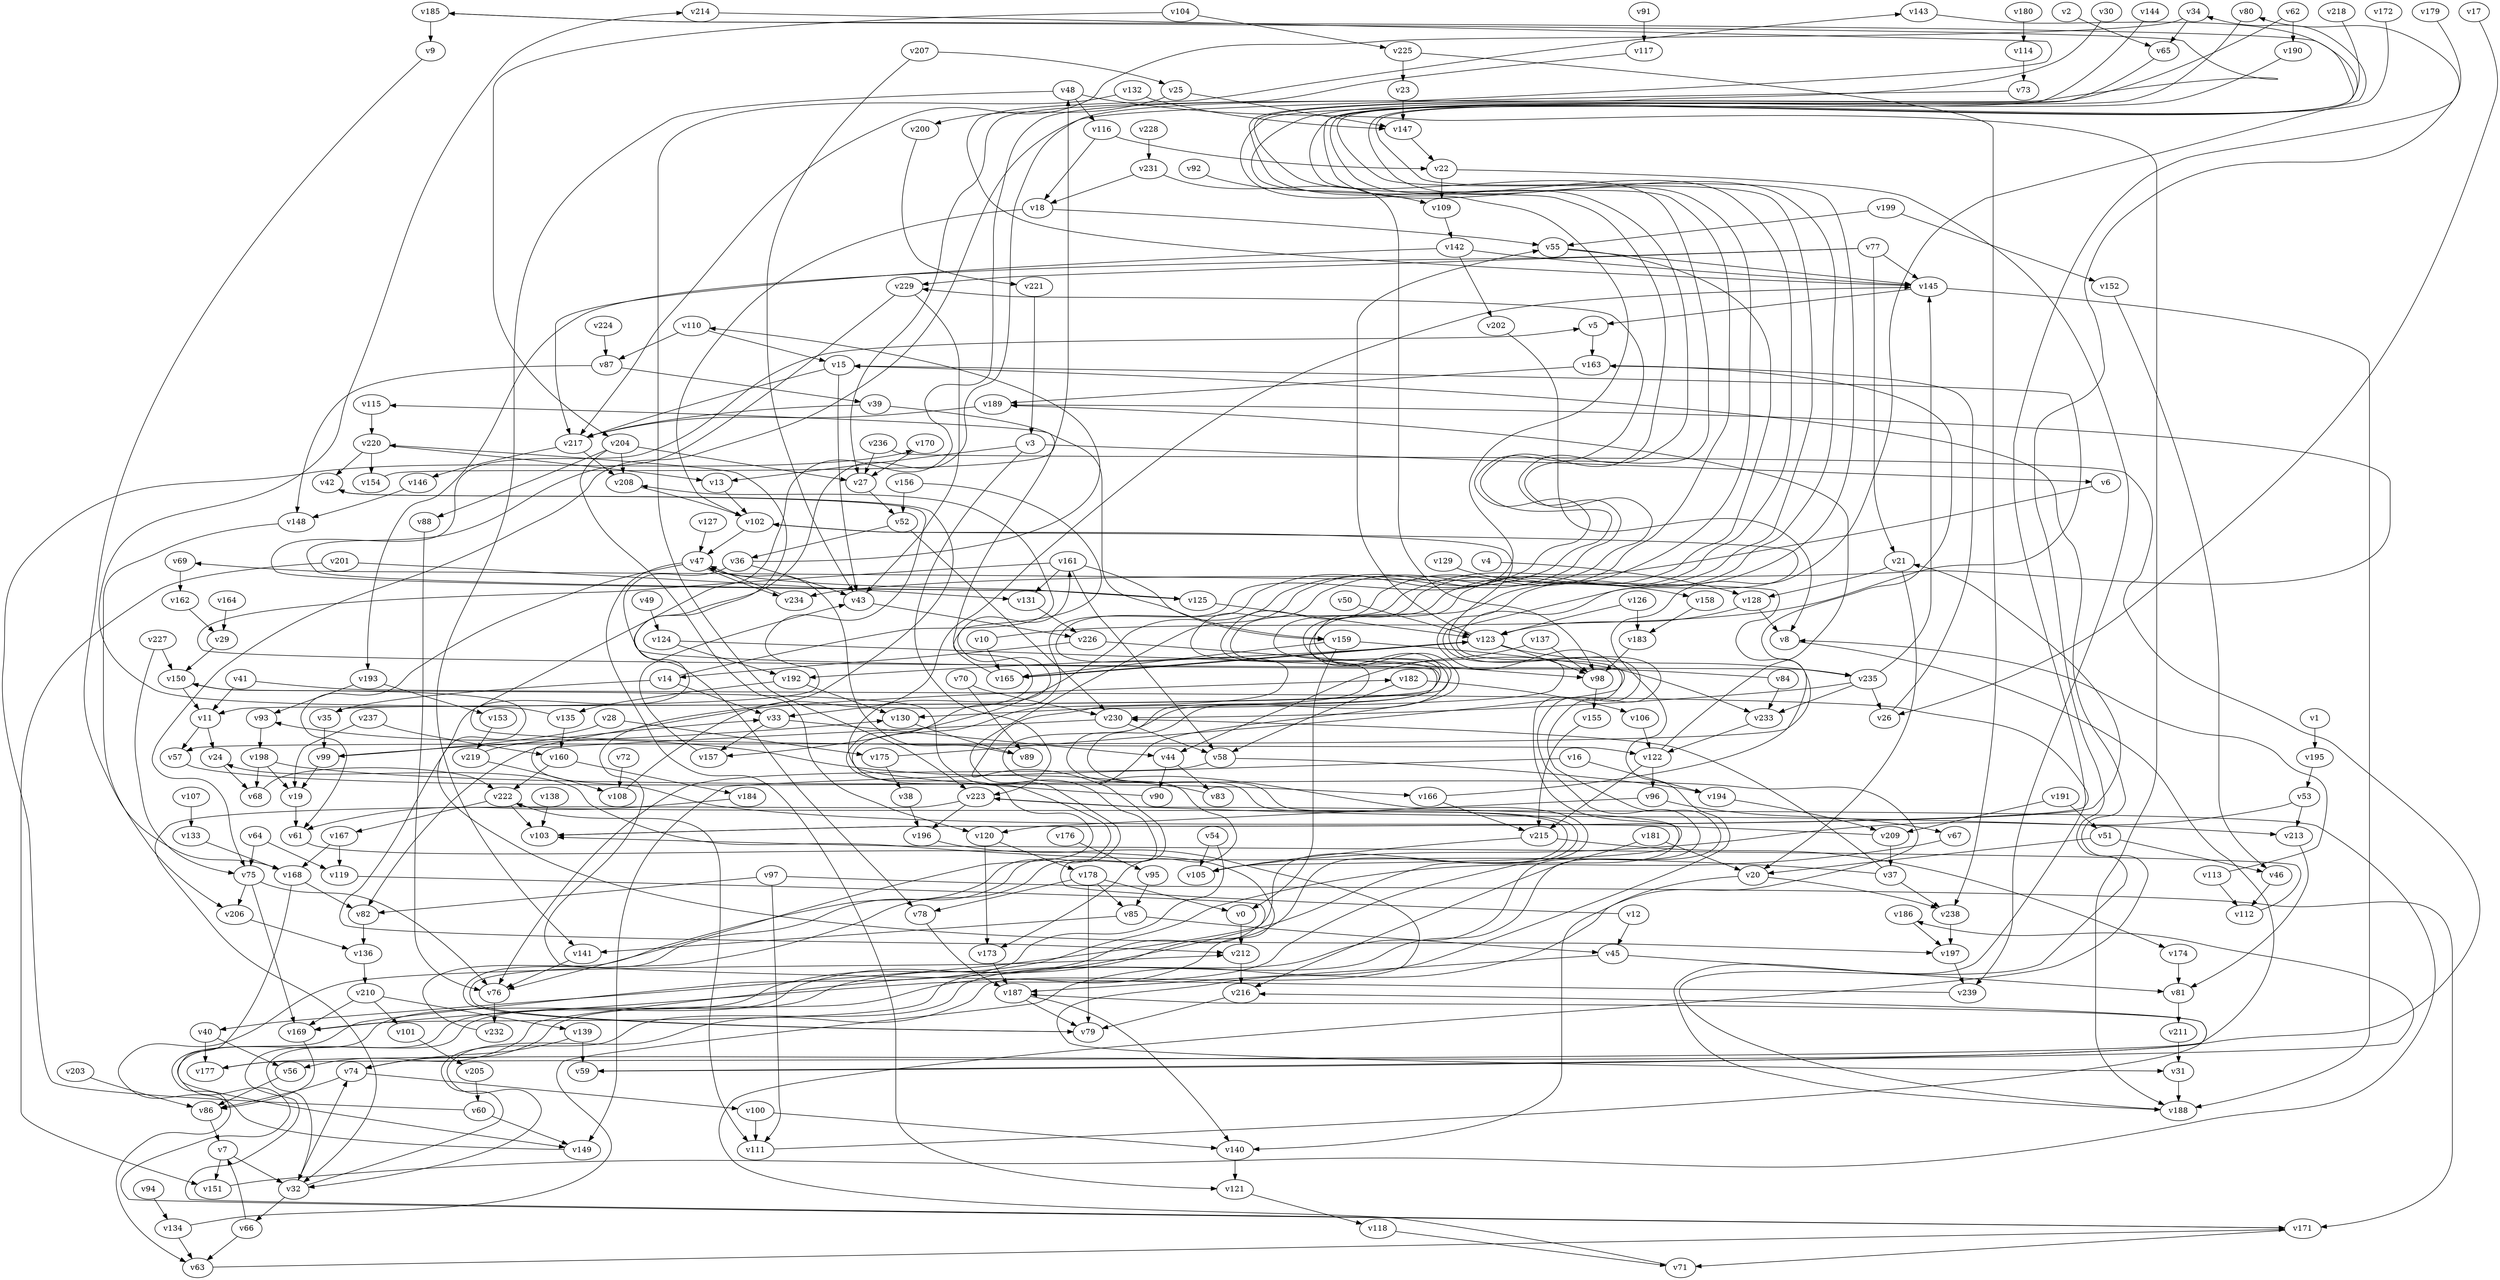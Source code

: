 // Benchmark game 346 - 240 vertices
// time_bound: 16
// targets: v202
digraph G {
    v0 [name="v0", player=1];
    v1 [name="v1", player=1];
    v2 [name="v2", player=1];
    v3 [name="v3", player=1];
    v4 [name="v4", player=1];
    v5 [name="v5", player=1];
    v6 [name="v6", player=0];
    v7 [name="v7", player=1];
    v8 [name="v8", player=1];
    v9 [name="v9", player=0];
    v10 [name="v10", player=1];
    v11 [name="v11", player=0];
    v12 [name="v12", player=0];
    v13 [name="v13", player=1];
    v14 [name="v14", player=0];
    v15 [name="v15", player=0];
    v16 [name="v16", player=0];
    v17 [name="v17", player=1];
    v18 [name="v18", player=0];
    v19 [name="v19", player=0];
    v20 [name="v20", player=0];
    v21 [name="v21", player=1];
    v22 [name="v22", player=1];
    v23 [name="v23", player=0];
    v24 [name="v24", player=1];
    v25 [name="v25", player=0];
    v26 [name="v26", player=0];
    v27 [name="v27", player=0];
    v28 [name="v28", player=1];
    v29 [name="v29", player=1];
    v30 [name="v30", player=0];
    v31 [name="v31", player=0];
    v32 [name="v32", player=0];
    v33 [name="v33", player=0];
    v34 [name="v34", player=0];
    v35 [name="v35", player=0];
    v36 [name="v36", player=1];
    v37 [name="v37", player=0];
    v38 [name="v38", player=0];
    v39 [name="v39", player=0];
    v40 [name="v40", player=0];
    v41 [name="v41", player=0];
    v42 [name="v42", player=0];
    v43 [name="v43", player=0];
    v44 [name="v44", player=1];
    v45 [name="v45", player=1];
    v46 [name="v46", player=1];
    v47 [name="v47", player=1];
    v48 [name="v48", player=1];
    v49 [name="v49", player=1];
    v50 [name="v50", player=1];
    v51 [name="v51", player=0];
    v52 [name="v52", player=1];
    v53 [name="v53", player=0];
    v54 [name="v54", player=1];
    v55 [name="v55", player=1];
    v56 [name="v56", player=0];
    v57 [name="v57", player=0];
    v58 [name="v58", player=0];
    v59 [name="v59", player=1];
    v60 [name="v60", player=0];
    v61 [name="v61", player=0];
    v62 [name="v62", player=1];
    v63 [name="v63", player=0];
    v64 [name="v64", player=1];
    v65 [name="v65", player=0];
    v66 [name="v66", player=1];
    v67 [name="v67", player=1];
    v68 [name="v68", player=1];
    v69 [name="v69", player=1];
    v70 [name="v70", player=1];
    v71 [name="v71", player=0];
    v72 [name="v72", player=1];
    v73 [name="v73", player=1];
    v74 [name="v74", player=0];
    v75 [name="v75", player=1];
    v76 [name="v76", player=0];
    v77 [name="v77", player=0];
    v78 [name="v78", player=1];
    v79 [name="v79", player=0];
    v80 [name="v80", player=1];
    v81 [name="v81", player=1];
    v82 [name="v82", player=0];
    v83 [name="v83", player=0];
    v84 [name="v84", player=1];
    v85 [name="v85", player=0];
    v86 [name="v86", player=1];
    v87 [name="v87", player=1];
    v88 [name="v88", player=1];
    v89 [name="v89", player=1];
    v90 [name="v90", player=0];
    v91 [name="v91", player=1];
    v92 [name="v92", player=1];
    v93 [name="v93", player=0];
    v94 [name="v94", player=1];
    v95 [name="v95", player=0];
    v96 [name="v96", player=1];
    v97 [name="v97", player=0];
    v98 [name="v98", player=1];
    v99 [name="v99", player=1];
    v100 [name="v100", player=1];
    v101 [name="v101", player=0];
    v102 [name="v102", player=0];
    v103 [name="v103", player=0];
    v104 [name="v104", player=0];
    v105 [name="v105", player=1];
    v106 [name="v106", player=1];
    v107 [name="v107", player=0];
    v108 [name="v108", player=1];
    v109 [name="v109", player=0];
    v110 [name="v110", player=1];
    v111 [name="v111", player=1];
    v112 [name="v112", player=1];
    v113 [name="v113", player=0];
    v114 [name="v114", player=0];
    v115 [name="v115", player=1];
    v116 [name="v116", player=0];
    v117 [name="v117", player=1];
    v118 [name="v118", player=0];
    v119 [name="v119", player=1];
    v120 [name="v120", player=0];
    v121 [name="v121", player=0];
    v122 [name="v122", player=0];
    v123 [name="v123", player=0];
    v124 [name="v124", player=0];
    v125 [name="v125", player=0];
    v126 [name="v126", player=1];
    v127 [name="v127", player=1];
    v128 [name="v128", player=1];
    v129 [name="v129", player=0];
    v130 [name="v130", player=1];
    v131 [name="v131", player=0];
    v132 [name="v132", player=0];
    v133 [name="v133", player=1];
    v134 [name="v134", player=0];
    v135 [name="v135", player=1];
    v136 [name="v136", player=0];
    v137 [name="v137", player=1];
    v138 [name="v138", player=1];
    v139 [name="v139", player=0];
    v140 [name="v140", player=1];
    v141 [name="v141", player=1];
    v142 [name="v142", player=1];
    v143 [name="v143", player=1];
    v144 [name="v144", player=0];
    v145 [name="v145", player=0];
    v146 [name="v146", player=0];
    v147 [name="v147", player=0];
    v148 [name="v148", player=0];
    v149 [name="v149", player=1];
    v150 [name="v150", player=1];
    v151 [name="v151", player=1];
    v152 [name="v152", player=0];
    v153 [name="v153", player=1];
    v154 [name="v154", player=0];
    v155 [name="v155", player=0];
    v156 [name="v156", player=1];
    v157 [name="v157", player=0];
    v158 [name="v158", player=1];
    v159 [name="v159", player=1];
    v160 [name="v160", player=1];
    v161 [name="v161", player=0];
    v162 [name="v162", player=0];
    v163 [name="v163", player=1];
    v164 [name="v164", player=1];
    v165 [name="v165", player=0];
    v166 [name="v166", player=0];
    v167 [name="v167", player=0];
    v168 [name="v168", player=1];
    v169 [name="v169", player=1];
    v170 [name="v170", player=1];
    v171 [name="v171", player=0];
    v172 [name="v172", player=0];
    v173 [name="v173", player=0];
    v174 [name="v174", player=1];
    v175 [name="v175", player=0];
    v176 [name="v176", player=1];
    v177 [name="v177", player=1];
    v178 [name="v178", player=1];
    v179 [name="v179", player=0];
    v180 [name="v180", player=0];
    v181 [name="v181", player=0];
    v182 [name="v182", player=1];
    v183 [name="v183", player=0];
    v184 [name="v184", player=1];
    v185 [name="v185", player=0];
    v186 [name="v186", player=0];
    v187 [name="v187", player=1];
    v188 [name="v188", player=1];
    v189 [name="v189", player=0];
    v190 [name="v190", player=1];
    v191 [name="v191", player=0];
    v192 [name="v192", player=1];
    v193 [name="v193", player=0];
    v194 [name="v194", player=0];
    v195 [name="v195", player=0];
    v196 [name="v196", player=0];
    v197 [name="v197", player=1];
    v198 [name="v198", player=1];
    v199 [name="v199", player=0];
    v200 [name="v200", player=0];
    v201 [name="v201", player=0];
    v202 [name="v202", player=0, target=1];
    v203 [name="v203", player=0];
    v204 [name="v204", player=1];
    v205 [name="v205", player=1];
    v206 [name="v206", player=0];
    v207 [name="v207", player=1];
    v208 [name="v208", player=1];
    v209 [name="v209", player=1];
    v210 [name="v210", player=1];
    v211 [name="v211", player=1];
    v212 [name="v212", player=1];
    v213 [name="v213", player=1];
    v214 [name="v214", player=1];
    v215 [name="v215", player=0];
    v216 [name="v216", player=1];
    v217 [name="v217", player=0];
    v218 [name="v218", player=1];
    v219 [name="v219", player=1];
    v220 [name="v220", player=0];
    v221 [name="v221", player=1];
    v222 [name="v222", player=1];
    v223 [name="v223", player=0];
    v224 [name="v224", player=0];
    v225 [name="v225", player=0];
    v226 [name="v226", player=1];
    v227 [name="v227", player=0];
    v228 [name="v228", player=0];
    v229 [name="v229", player=0];
    v230 [name="v230", player=1];
    v231 [name="v231", player=1];
    v232 [name="v232", player=1];
    v233 [name="v233", player=1];
    v234 [name="v234", player=0];
    v235 [name="v235", player=0];
    v236 [name="v236", player=1];
    v237 [name="v237", player=1];
    v238 [name="v238", player=0];
    v239 [name="v239", player=1];

    v0 -> v212;
    v1 -> v195;
    v2 -> v65;
    v3 -> v223;
    v4 -> v128;
    v5 -> v163;
    v6 -> v32 [constraint="t < 8"];
    v7 -> v32;
    v8 -> v59 [constraint="t < 6"];
    v9 -> v168 [constraint="t < 11"];
    v10 -> v15 [constraint="t mod 3 == 1"];
    v11 -> v57;
    v12 -> v185 [constraint="t < 6"];
    v13 -> v102;
    v14 -> v208 [constraint="t < 13"];
    v15 -> v217 [constraint="t >= 2"];
    v16 -> v149;
    v17 -> v26 [constraint="t mod 3 == 0"];
    v18 -> v55;
    v19 -> v61;
    v20 -> v238;
    v21 -> v128;
    v22 -> v239;
    v23 -> v147;
    v24 -> v68;
    v25 -> v147;
    v26 -> v163;
    v27 -> v52;
    v28 -> v175;
    v29 -> v150;
    v30 -> v212 [constraint="t < 10"];
    v31 -> v188;
    v32 -> v102 [constraint="t mod 4 == 0"];
    v33 -> v44;
    v34 -> v217 [constraint="t mod 5 == 0"];
    v35 -> v99;
    v36 -> v110 [constraint="t >= 2"];
    v37 -> v24 [constraint="t mod 3 == 2"];
    v38 -> v196;
    v39 -> v159;
    v40 -> v177;
    v41 -> v103 [constraint="t < 13"];
    v42 -> v11 [constraint="t mod 5 == 2"];
    v43 -> v226;
    v44 -> v90;
    v45 -> v187;
    v46 -> v112;
    v47 -> v61;
    v48 -> v141;
    v49 -> v124;
    v50 -> v123;
    v51 -> v46;
    v52 -> v36;
    v53 -> v105 [constraint="t < 14"];
    v54 -> v63 [constraint="t >= 2"];
    v55 -> v35 [constraint="t < 8"];
    v56 -> v86;
    v57 -> v31 [constraint="t >= 2"];
    v58 -> v194;
    v59 -> v186 [constraint="t mod 4 == 0"];
    v60 -> v170 [constraint="t >= 1"];
    v61 -> v74 [constraint="t mod 4 == 2"];
    v62 -> v79 [constraint="t >= 2"];
    v63 -> v171 [constraint="t < 10"];
    v64 -> v119;
    v65 -> v56 [constraint="t < 7"];
    v66 -> v7;
    v67 -> v171 [constraint="t < 7"];
    v68 -> v222 [constraint="t mod 3 == 2"];
    v69 -> v162;
    v70 -> v89;
    v71 -> v15 [constraint="t < 7"];
    v72 -> v108;
    v73 -> v75 [constraint="t < 11"];
    v74 -> v100;
    v75 -> v169;
    v76 -> v232;
    v77 -> v145;
    v78 -> v187;
    v79 -> v150 [constraint="t >= 2"];
    v80 -> v173 [constraint="t mod 5 == 2"];
    v81 -> v211;
    v82 -> v136;
    v83 -> v93 [constraint="t >= 5"];
    v84 -> v220 [constraint="t >= 3"];
    v85 -> v45;
    v86 -> v7;
    v87 -> v148;
    v88 -> v76;
    v89 -> v47;
    v90 -> v161 [constraint="t >= 2"];
    v91 -> v117;
    v92 -> v109;
    v93 -> v198;
    v94 -> v134;
    v95 -> v85;
    v96 -> v120;
    v97 -> v111;
    v98 -> v155;
    v99 -> v130 [constraint="t >= 1"];
    v100 -> v140;
    v101 -> v205;
    v102 -> v47;
    v103 -> v21 [constraint="t < 6"];
    v104 -> v225;
    v105 -> v223 [constraint="t mod 2 == 1"];
    v106 -> v122;
    v107 -> v133;
    v108 -> v145 [constraint="t mod 4 == 1"];
    v109 -> v142;
    v110 -> v15;
    v111 -> v187 [constraint="t < 7"];
    v112 -> v103 [constraint="t >= 2"];
    v113 -> v8 [constraint="t < 5"];
    v114 -> v73;
    v115 -> v220;
    v116 -> v22;
    v117 -> v27 [constraint="t < 9"];
    v118 -> v71;
    v119 -> v40 [constraint="t mod 2 == 0"];
    v120 -> v178;
    v121 -> v118;
    v122 -> v189;
    v123 -> v165;
    v124 -> v171 [constraint="t >= 1"];
    v125 -> v5 [constraint="t mod 5 == 2"];
    v126 -> v183;
    v127 -> v47;
    v128 -> v123;
    v129 -> v158;
    v130 -> v89;
    v131 -> v226;
    v132 -> v147;
    v133 -> v168;
    v134 -> v34 [constraint="t < 13"];
    v135 -> v214 [constraint="t >= 2"];
    v136 -> v210;
    v137 -> v98;
    v138 -> v103;
    v139 -> v59;
    v140 -> v121;
    v141 -> v76;
    v142 -> v217;
    v143 -> v169 [constraint="t < 13"];
    v144 -> v76 [constraint="t >= 1"];
    v145 -> v143 [constraint="t < 6"];
    v146 -> v148;
    v147 -> v22;
    v148 -> v206;
    v149 -> v212 [constraint="t mod 4 == 0"];
    v150 -> v197 [constraint="t mod 2 == 1"];
    v151 -> v222 [constraint="t mod 4 == 2"];
    v152 -> v46;
    v153 -> v219;
    v154 -> v115 [constraint="t >= 1"];
    v155 -> v215;
    v156 -> v33 [constraint="t >= 3"];
    v157 -> v43;
    v158 -> v183;
    v159 -> v165;
    v160 -> v222;
    v161 -> v235 [constraint="t mod 3 == 2"];
    v162 -> v29;
    v163 -> v57 [constraint="t mod 4 == 2"];
    v164 -> v29;
    v165 -> v123;
    v166 -> v69 [constraint="t mod 3 == 1"];
    v167 -> v168;
    v168 -> v149 [constraint="t mod 5 == 4"];
    v169 -> v86;
    v170 -> v27;
    v171 -> v71;
    v172 -> v130 [constraint="t mod 3 == 1"];
    v173 -> v187;
    v174 -> v81;
    v175 -> v102 [constraint="t < 9"];
    v176 -> v95;
    v177 -> v216 [constraint="t < 15"];
    v178 -> v85;
    v179 -> v188 [constraint="t >= 5"];
    v180 -> v114;
    v181 -> v20;
    v182 -> v106;
    v183 -> v98;
    v184 -> v61 [constraint="t < 9"];
    v185 -> v169 [constraint="t >= 3"];
    v186 -> v197;
    v187 -> v140 [constraint="t < 10"];
    v188 -> v80 [constraint="t < 5"];
    v189 -> v234 [constraint="t mod 2 == 1"];
    v190 -> v157 [constraint="t >= 1"];
    v191 -> v209;
    v192 -> v135;
    v193 -> v93;
    v194 -> v209;
    v195 -> v53;
    v196 -> v32 [constraint="t mod 3 == 2"];
    v197 -> v239;
    v198 -> v166;
    v199 -> v55;
    v200 -> v221;
    v201 -> v131;
    v202 -> v8;
    v203 -> v86;
    v204 -> v27;
    v205 -> v60;
    v206 -> v136;
    v207 -> v43;
    v208 -> v102;
    v209 -> v182 [constraint="t >= 4"];
    v210 -> v139;
    v211 -> v31;
    v212 -> v216;
    v213 -> v81;
    v214 -> v122 [constraint="t mod 2 == 0"];
    v215 -> v105;
    v216 -> v79;
    v217 -> v146;
    v218 -> v35 [constraint="t >= 4"];
    v219 -> v33 [constraint="t >= 1"];
    v220 -> v154;
    v221 -> v3;
    v222 -> v111;
    v223 -> v196;
    v224 -> v87;
    v225 -> v23;
    v226 -> v14;
    v227 -> v75;
    v228 -> v231;
    v229 -> v125 [constraint="t < 13"];
    v230 -> v82;
    v231 -> v18;
    v232 -> v229 [constraint="t mod 2 == 1"];
    v233 -> v122;
    v234 -> v47;
    v235 -> v145;
    v236 -> v177 [constraint="t >= 5"];
    v237 -> v19;
    v238 -> v197;
    v239 -> v42 [constraint="t mod 3 == 1"];
    v231 -> v98;
    v53 -> v213;
    v100 -> v111;
    v97 -> v171;
    v28 -> v99;
    v55 -> v145;
    v32 -> v74;
    v161 -> v58;
    v198 -> v68;
    v84 -> v233;
    v191 -> v51;
    v235 -> v26;
    v236 -> v27;
    v222 -> v167;
    v225 -> v238;
    v34 -> v65;
    v14 -> v35;
    v123 -> v235;
    v161 -> v159;
    v161 -> v131;
    v187 -> v79;
    v48 -> v116;
    v18 -> v102;
    v36 -> v43;
    v126 -> v123;
    v21 -> v20;
    v70 -> v230;
    v222 -> v103;
    v178 -> v79;
    v3 -> v13;
    v128 -> v8;
    v220 -> v13;
    v175 -> v38;
    v219 -> v108;
    v204 -> v120;
    v210 -> v169;
    v60 -> v149;
    v204 -> v208;
    v220 -> v42;
    v235 -> v230;
    v159 -> v233;
    v51 -> v20;
    v40 -> v56;
    v7 -> v151;
    v230 -> v58;
    v47 -> v125;
    v145 -> v188;
    v99 -> v19;
    v16 -> v194;
    v75 -> v206;
    v237 -> v160;
    v87 -> v39;
    v52 -> v230;
    v48 -> v188;
    v137 -> v44;
    v209 -> v37;
    v77 -> v193;
    v135 -> v160;
    v215 -> v174;
    v150 -> v11;
    v22 -> v109;
    v132 -> v223;
    v54 -> v105;
    v199 -> v152;
    v159 -> v0;
    v210 -> v101;
    v124 -> v192;
    v139 -> v74;
    v120 -> v173;
    v235 -> v233;
    v41 -> v11;
    v201 -> v151;
    v110 -> v87;
    v12 -> v45;
    v97 -> v82;
    v39 -> v217;
    v166 -> v215;
    v142 -> v202;
    v193 -> v153;
    v226 -> v98;
    v223 -> v32;
    v182 -> v58;
    v32 -> v66;
    v45 -> v81;
    v15 -> v43;
    v198 -> v19;
    v178 -> v0;
    v168 -> v82;
    v145 -> v5;
    v37 -> v230;
    v125 -> v123;
    v96 -> v67;
    v77 -> v229;
    v217 -> v208;
    v37 -> v238;
    v20 -> v140;
    v64 -> v75;
    v47 -> v234;
    v229 -> v43;
    v11 -> v24;
    v178 -> v78;
    v77 -> v21;
    v122 -> v215;
    v185 -> v9;
    v58 -> v76;
    v14 -> v33;
    v204 -> v88;
    v75 -> v76;
    v142 -> v145;
    v66 -> v63;
    v189 -> v217;
    v36 -> v78;
    v10 -> v165;
    v165 -> v48;
    v223 -> v213;
    v123 -> v98;
    v227 -> v150;
    v33 -> v157;
    v207 -> v25;
    v116 -> v18;
    v167 -> v119;
    v160 -> v184;
    v3 -> v6;
    v122 -> v96;
    v181 -> v216;
    v104 -> v204;
    v85 -> v141;
    v47 -> v121;
    v123 -> v192;
    v113 -> v112;
    v123 -> v55;
    v74 -> v86;
    v156 -> v52;
    v62 -> v190;
    v44 -> v83;
    v25 -> v200;
    v192 -> v130;
    v134 -> v63;
    v163 -> v189;
}

